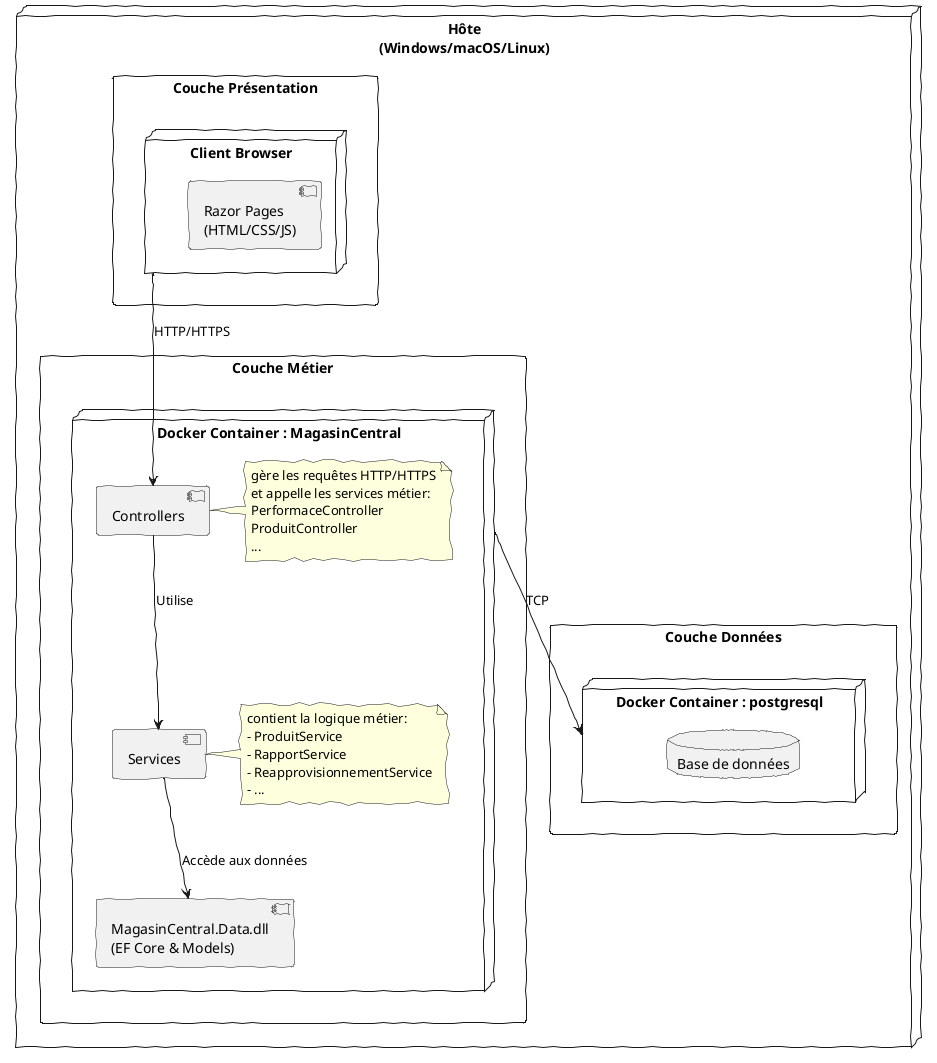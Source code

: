 @startuml
skinparam handwritten true
top to bottom direction

node "Hôte\n(Windows/macOS/Linux)" as Host {
  rectangle "Couche Présentation" {
    node "Client Browser" as Browser {
      [Razor Pages\n(HTML/CSS/JS)] as RazorPages
    }
  }
  
  rectangle "Couche Métier" {
    node "Docker Container : MagasinCentral" as metier {
      component "Controllers" as Controllers
      component "Services" as Services
      component "MagasinCentral.Data.dll\n(EF Core & Models)" as DataLayer

      note right of Controllers
        gère les requêtes HTTP/HTTPS
        et appelle les services métier:
        PerformaceController
        ProduitController
        ...
      end note

      note right of Services
        contient la logique métier:
        - ProduitService
        - RapportService
        - ReapprovisionnementService
        - ...
      end note
    }
  }

  rectangle "Couche Données" {
    node "Docker Container : postgresql" as database {
      database "Base de données" as DB
    }
  }

  Browser --> Controllers : HTTP/HTTPS
  Controllers --> Services : Utilise
  metier --> database : TCP
  Services --> DataLayer : Accède aux données
}

@enduml
